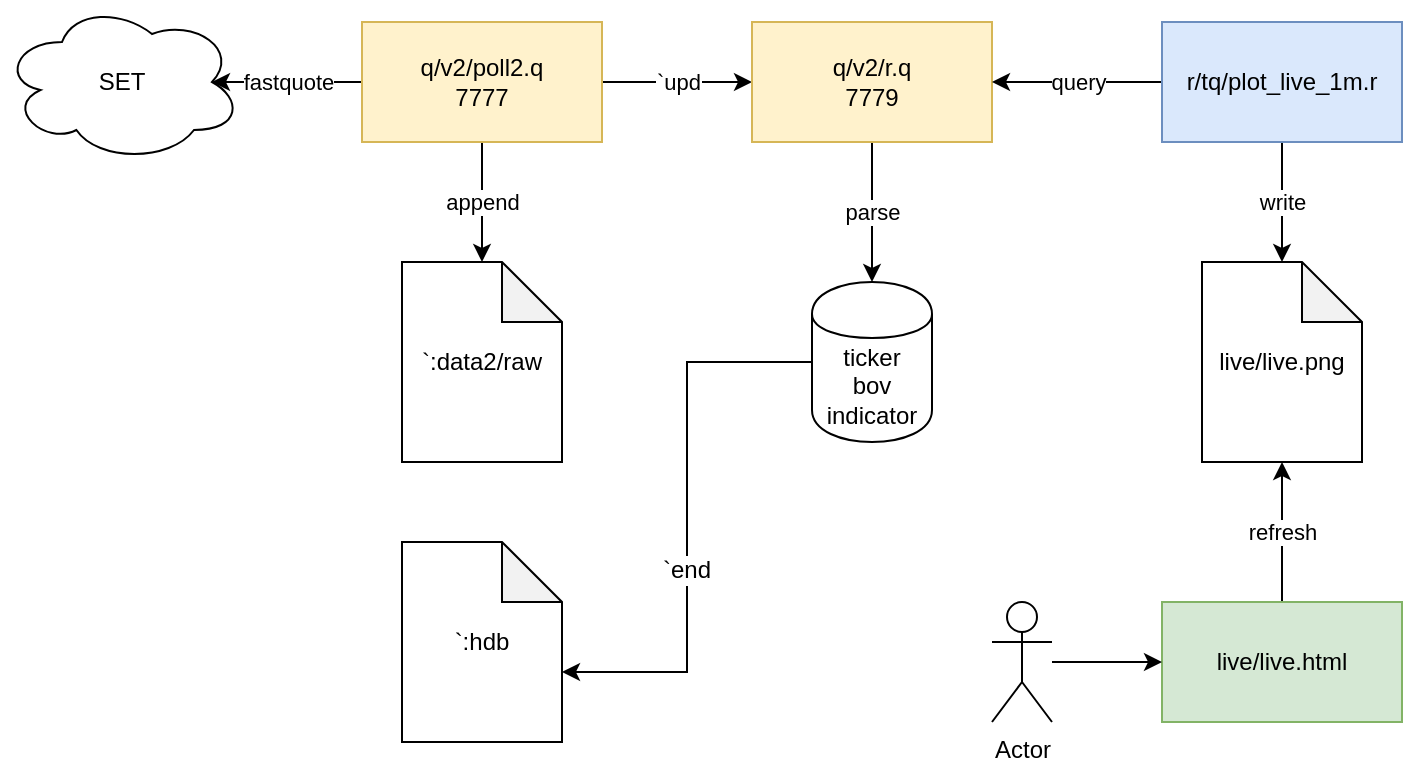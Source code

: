 <mxfile version="11.0.2" type="device"><diagram id="hP25P1fjIMWUJigxy8j4" name="Page-1"><mxGraphModel dx="1007" dy="1116" grid="1" gridSize="10" guides="1" tooltips="1" connect="1" arrows="1" fold="1" page="1" pageScale="1" pageWidth="850" pageHeight="1100" math="0" shadow="0"><root><mxCell id="0"/><mxCell id="1" parent="0"/><mxCell id="VC4pXtcbRMs1jgR65bkf-3" value="fastquote" style="edgeStyle=orthogonalEdgeStyle;rounded=0;orthogonalLoop=1;jettySize=auto;html=1;entryX=0.875;entryY=0.5;entryDx=0;entryDy=0;entryPerimeter=0;" edge="1" parent="1" source="VC4pXtcbRMs1jgR65bkf-1" target="VC4pXtcbRMs1jgR65bkf-2"><mxGeometry relative="1" as="geometry"/></mxCell><mxCell id="VC4pXtcbRMs1jgR65bkf-5" value="`upd" style="edgeStyle=orthogonalEdgeStyle;rounded=0;orthogonalLoop=1;jettySize=auto;html=1;entryX=0;entryY=0.5;entryDx=0;entryDy=0;" edge="1" parent="1" source="VC4pXtcbRMs1jgR65bkf-1" target="VC4pXtcbRMs1jgR65bkf-4"><mxGeometry relative="1" as="geometry"/></mxCell><mxCell id="VC4pXtcbRMs1jgR65bkf-8" value="append" style="edgeStyle=orthogonalEdgeStyle;rounded=0;orthogonalLoop=1;jettySize=auto;html=1;entryX=0.5;entryY=0;entryDx=0;entryDy=0;entryPerimeter=0;" edge="1" parent="1" source="VC4pXtcbRMs1jgR65bkf-1" target="VC4pXtcbRMs1jgR65bkf-7"><mxGeometry relative="1" as="geometry"/></mxCell><mxCell id="VC4pXtcbRMs1jgR65bkf-1" value="q/v2/poll2.q&lt;br&gt;7777" style="rounded=0;whiteSpace=wrap;html=1;fillColor=#fff2cc;strokeColor=#d6b656;" vertex="1" parent="1"><mxGeometry x="230" y="280" width="120" height="60" as="geometry"/></mxCell><mxCell id="VC4pXtcbRMs1jgR65bkf-2" value="SET" style="ellipse;shape=cloud;whiteSpace=wrap;html=1;" vertex="1" parent="1"><mxGeometry x="50" y="270" width="120" height="80" as="geometry"/></mxCell><mxCell id="VC4pXtcbRMs1jgR65bkf-10" value="parse" style="edgeStyle=orthogonalEdgeStyle;rounded=0;orthogonalLoop=1;jettySize=auto;html=1;entryX=0.5;entryY=0;entryDx=0;entryDy=0;" edge="1" parent="1" source="VC4pXtcbRMs1jgR65bkf-4" target="VC4pXtcbRMs1jgR65bkf-9"><mxGeometry relative="1" as="geometry"/></mxCell><mxCell id="VC4pXtcbRMs1jgR65bkf-4" value="q/v2/r.q&lt;br&gt;7779" style="rounded=0;whiteSpace=wrap;html=1;fillColor=#fff2cc;strokeColor=#d6b656;" vertex="1" parent="1"><mxGeometry x="425" y="280" width="120" height="60" as="geometry"/></mxCell><mxCell id="VC4pXtcbRMs1jgR65bkf-7" value="`:data2/raw" style="shape=note;whiteSpace=wrap;html=1;backgroundOutline=1;darkOpacity=0.05;" vertex="1" parent="1"><mxGeometry x="250" y="400" width="80" height="100" as="geometry"/></mxCell><mxCell id="VC4pXtcbRMs1jgR65bkf-20" style="edgeStyle=orthogonalEdgeStyle;rounded=0;orthogonalLoop=1;jettySize=auto;html=1;entryX=0;entryY=0;entryDx=80;entryDy=65;entryPerimeter=0;" edge="1" parent="1" source="VC4pXtcbRMs1jgR65bkf-9" target="VC4pXtcbRMs1jgR65bkf-19"><mxGeometry relative="1" as="geometry"/></mxCell><mxCell id="VC4pXtcbRMs1jgR65bkf-21" value="`end" style="text;html=1;resizable=0;points=[];align=center;verticalAlign=middle;labelBackgroundColor=#ffffff;" vertex="1" connectable="0" parent="VC4pXtcbRMs1jgR65bkf-20"><mxGeometry x="0.186" y="-1" relative="1" as="geometry"><mxPoint as="offset"/></mxGeometry></mxCell><mxCell id="VC4pXtcbRMs1jgR65bkf-9" value="ticker&lt;br&gt;bov&lt;br&gt;indicator" style="shape=cylinder;whiteSpace=wrap;html=1;boundedLbl=1;backgroundOutline=1;" vertex="1" parent="1"><mxGeometry x="455" y="410" width="60" height="80" as="geometry"/></mxCell><mxCell id="VC4pXtcbRMs1jgR65bkf-12" value="query" style="edgeStyle=orthogonalEdgeStyle;rounded=0;orthogonalLoop=1;jettySize=auto;html=1;entryX=1;entryY=0.5;entryDx=0;entryDy=0;" edge="1" parent="1" source="VC4pXtcbRMs1jgR65bkf-11" target="VC4pXtcbRMs1jgR65bkf-4"><mxGeometry relative="1" as="geometry"/></mxCell><mxCell id="VC4pXtcbRMs1jgR65bkf-14" value="write" style="edgeStyle=orthogonalEdgeStyle;rounded=0;orthogonalLoop=1;jettySize=auto;html=1;entryX=0.5;entryY=0;entryDx=0;entryDy=0;entryPerimeter=0;" edge="1" parent="1" source="VC4pXtcbRMs1jgR65bkf-11" target="VC4pXtcbRMs1jgR65bkf-13"><mxGeometry relative="1" as="geometry"/></mxCell><mxCell id="VC4pXtcbRMs1jgR65bkf-11" value="r/tq/plot_live_1m.r" style="rounded=0;whiteSpace=wrap;html=1;fillColor=#dae8fc;strokeColor=#6c8ebf;" vertex="1" parent="1"><mxGeometry x="630" y="280" width="120" height="60" as="geometry"/></mxCell><mxCell id="VC4pXtcbRMs1jgR65bkf-13" value="live/live.png" style="shape=note;whiteSpace=wrap;html=1;backgroundOutline=1;darkOpacity=0.05;" vertex="1" parent="1"><mxGeometry x="650" y="400" width="80" height="100" as="geometry"/></mxCell><mxCell id="VC4pXtcbRMs1jgR65bkf-16" value="refresh" style="edgeStyle=orthogonalEdgeStyle;rounded=0;orthogonalLoop=1;jettySize=auto;html=1;entryX=0.5;entryY=1;entryDx=0;entryDy=0;entryPerimeter=0;" edge="1" parent="1" source="VC4pXtcbRMs1jgR65bkf-15" target="VC4pXtcbRMs1jgR65bkf-13"><mxGeometry relative="1" as="geometry"/></mxCell><mxCell id="VC4pXtcbRMs1jgR65bkf-15" value="live/live.html" style="rounded=0;whiteSpace=wrap;html=1;fillColor=#d5e8d4;strokeColor=#82b366;" vertex="1" parent="1"><mxGeometry x="630" y="570" width="120" height="60" as="geometry"/></mxCell><mxCell id="VC4pXtcbRMs1jgR65bkf-18" style="edgeStyle=orthogonalEdgeStyle;rounded=0;orthogonalLoop=1;jettySize=auto;html=1;entryX=0;entryY=0.5;entryDx=0;entryDy=0;" edge="1" parent="1" source="VC4pXtcbRMs1jgR65bkf-17" target="VC4pXtcbRMs1jgR65bkf-15"><mxGeometry relative="1" as="geometry"/></mxCell><mxCell id="VC4pXtcbRMs1jgR65bkf-17" value="Actor" style="shape=umlActor;verticalLabelPosition=bottom;labelBackgroundColor=#ffffff;verticalAlign=top;html=1;outlineConnect=0;" vertex="1" parent="1"><mxGeometry x="545" y="570" width="30" height="60" as="geometry"/></mxCell><mxCell id="VC4pXtcbRMs1jgR65bkf-19" value="`:hdb" style="shape=note;whiteSpace=wrap;html=1;backgroundOutline=1;darkOpacity=0.05;" vertex="1" parent="1"><mxGeometry x="250" y="540" width="80" height="100" as="geometry"/></mxCell></root></mxGraphModel></diagram></mxfile>
